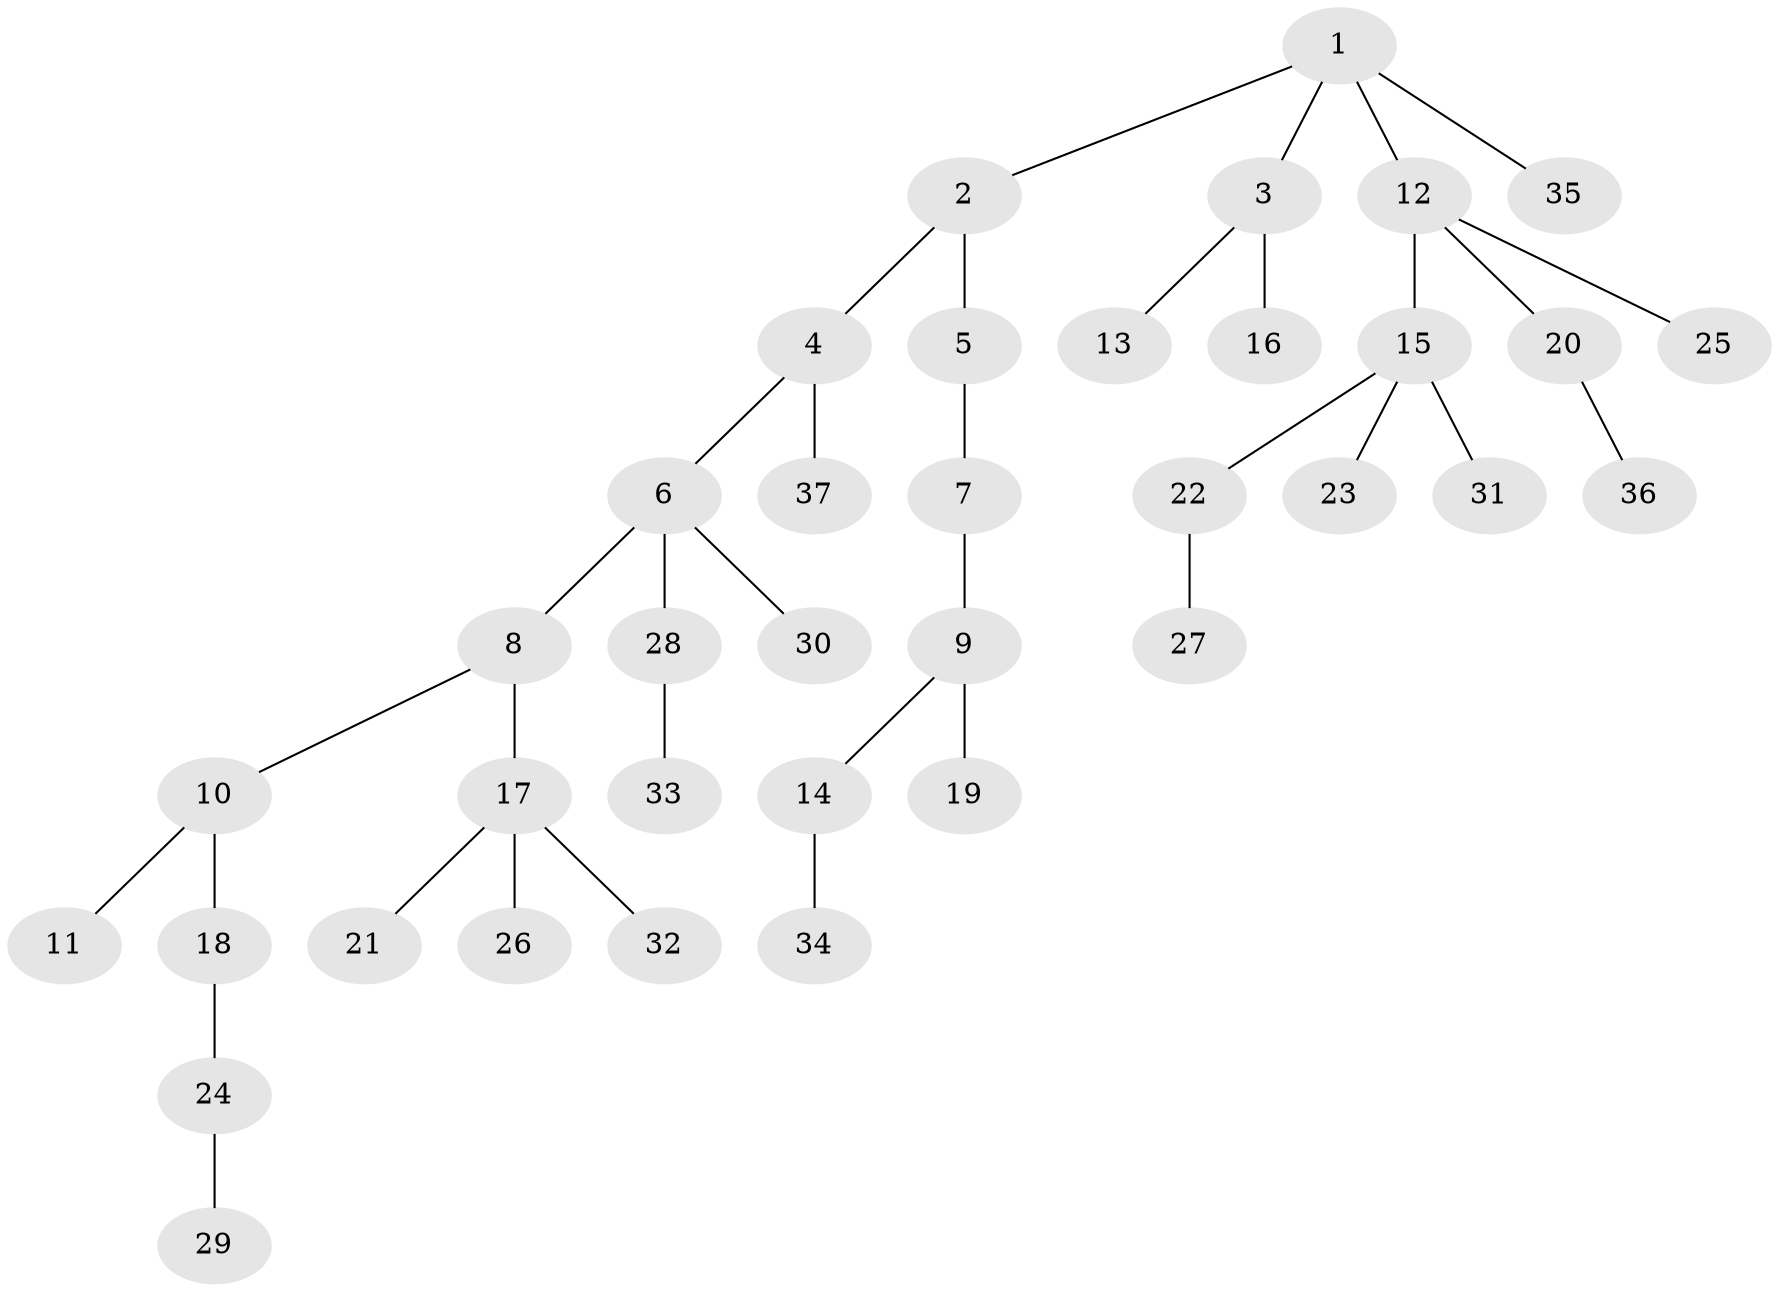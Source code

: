 // original degree distribution, {5: 0.04225352112676056, 3: 0.15492957746478872, 4: 0.028169014084507043, 6: 0.028169014084507043, 2: 0.2676056338028169, 1: 0.4788732394366197}
// Generated by graph-tools (version 1.1) at 2025/36/03/09/25 02:36:53]
// undirected, 37 vertices, 36 edges
graph export_dot {
graph [start="1"]
  node [color=gray90,style=filled];
  1;
  2;
  3;
  4;
  5;
  6;
  7;
  8;
  9;
  10;
  11;
  12;
  13;
  14;
  15;
  16;
  17;
  18;
  19;
  20;
  21;
  22;
  23;
  24;
  25;
  26;
  27;
  28;
  29;
  30;
  31;
  32;
  33;
  34;
  35;
  36;
  37;
  1 -- 2 [weight=1.0];
  1 -- 3 [weight=1.0];
  1 -- 12 [weight=1.0];
  1 -- 35 [weight=1.0];
  2 -- 4 [weight=1.0];
  2 -- 5 [weight=2.0];
  3 -- 13 [weight=1.0];
  3 -- 16 [weight=2.0];
  4 -- 6 [weight=1.0];
  4 -- 37 [weight=1.0];
  5 -- 7 [weight=1.0];
  6 -- 8 [weight=2.0];
  6 -- 28 [weight=1.0];
  6 -- 30 [weight=1.0];
  7 -- 9 [weight=1.0];
  8 -- 10 [weight=1.0];
  8 -- 17 [weight=1.0];
  9 -- 14 [weight=1.0];
  9 -- 19 [weight=2.0];
  10 -- 11 [weight=1.0];
  10 -- 18 [weight=1.0];
  12 -- 15 [weight=2.0];
  12 -- 20 [weight=1.0];
  12 -- 25 [weight=1.0];
  14 -- 34 [weight=1.0];
  15 -- 22 [weight=1.0];
  15 -- 23 [weight=1.0];
  15 -- 31 [weight=1.0];
  17 -- 21 [weight=1.0];
  17 -- 26 [weight=1.0];
  17 -- 32 [weight=1.0];
  18 -- 24 [weight=1.0];
  20 -- 36 [weight=1.0];
  22 -- 27 [weight=1.0];
  24 -- 29 [weight=2.0];
  28 -- 33 [weight=1.0];
}
